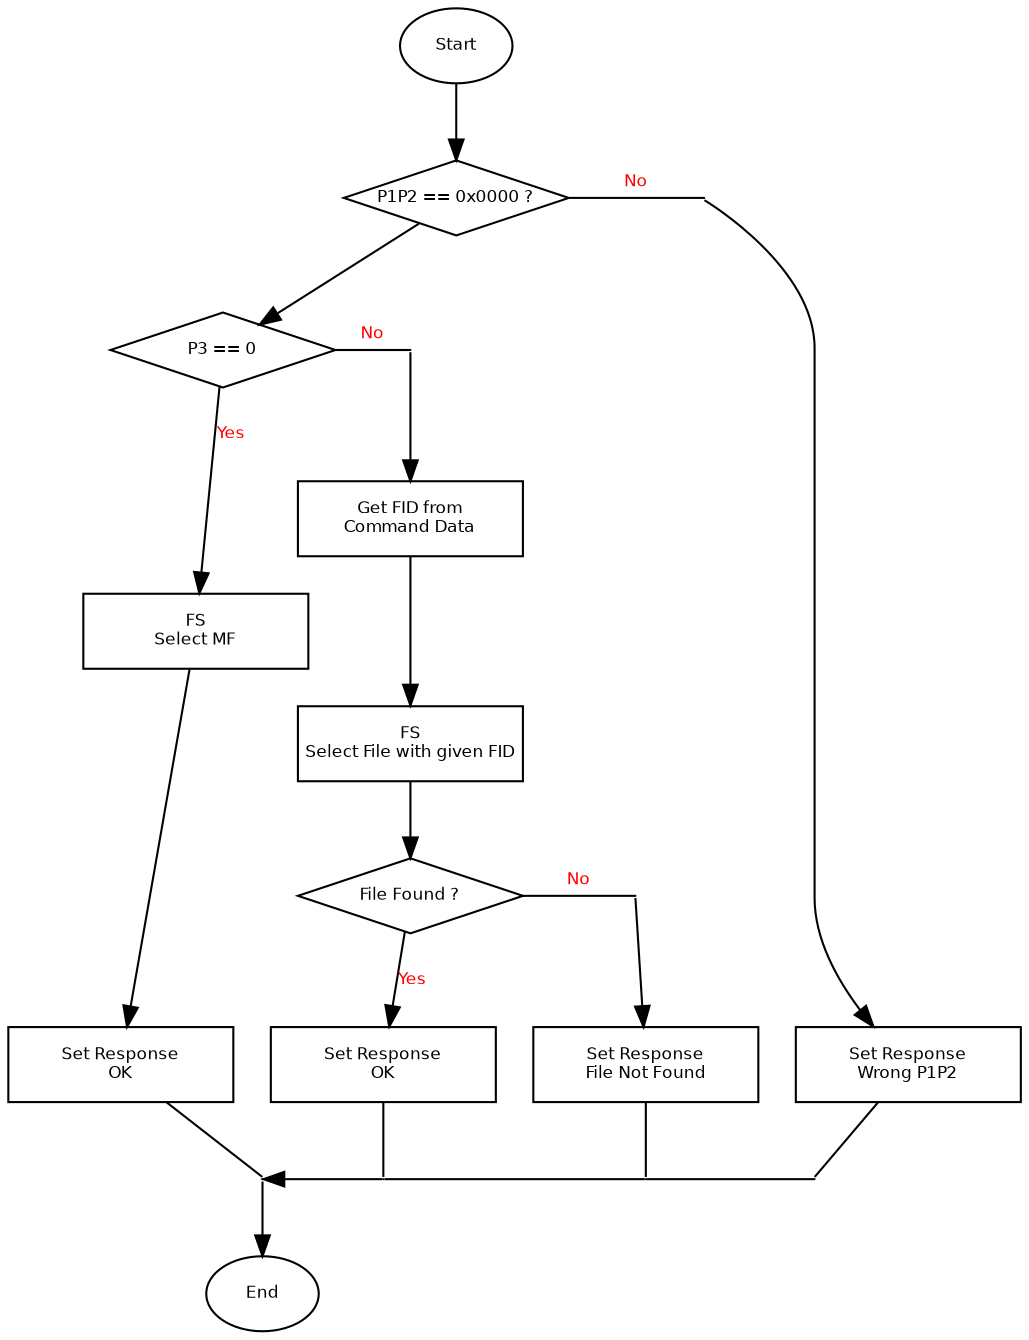 digraph Flow_StateInit {
 
 node [
         fontname = "Bitstream Vera Sans"
         fontsize = 8
         shape = "record"
     ]

 edge [
         fontname = "Bitstream Vera Sans"
         fontsize = 8
         fontcolor = "Red"
     ]

// all blocks
start [label="Start", shape="oval"];
check_p1p2 [label="P1P2 == 0x0000 ?", shape="diamond", fixedsize=true, width=1.5]
check_p3 [label="P3 == 0", shape="diamond", fixedsize=true, width=1.5]
selectmf [label="FS\nSelect MF", shape="box", fixedsize=true, width=1.5]
getdata [label="Get FID from\nCommand Data", shape="box", fixedsize=true, width=1.5]
selectfid [label="FS\nSelect File with given FID", shape="box", fixedsize=true, width=1.5]
found [label="File Found ?", shape="diamond", fixedsize=true, width=1.5]
{
rank=same;
set_sw1 [label="Set Response\nOK", shape="box", fixedsize=true, width=1.5]
set_sw2 [label="Set Response\nOK", shape="box", fixedsize=true, width=1.5]
set_sw3 [label="Set Response\nFile Not Found", shape="box", fixedsize=true, width=1.5]
set_sw4 [label="Set Response\nWrong P1P2", shape="box", fixedsize=true, width=1.5]
}

end [label="End", shape="oval"];

// relations
start -> check_p1p2

check_p1p2 -> check_p3

c0b [width=0, shape="point", label="."];
check_p3 -> selectmf [label="Yes"]
selectmf -> set_sw1
set_sw1 -> c0b [arrowhead=none]

c1a [width=0, shape="point", label="."];
c1b [width=0, shape="point", label="."];
{rank=same; check_p3 -> c1a [label="No", arrowhead=none];}
c1a -> getdata
getdata -> selectfid
selectfid -> found
found -> set_sw2 [label="Yes"]
set_sw2 -> c1b [arrowhead=none]

c11a [width=0, shape="point", label="."];
c11b [width=0, shape="point", label="."];
{rank=same; found -> c11a [label="No", arrowhead=none];}
c11a -> set_sw3
set_sw3 -> c11b [arrowhead=none]

b1a [width=0, shape="point", label="."];
b1b [width=0, shape="point", label="."];
{rank=same; check_p1p2 -> b1a [label="No", arrowhead=none];}
b1a -> set_sw4
set_sw4 -> b1b [arrowhead=none]

{
rank=same
c11b -> b1b [dir=back, arrowtail=none]
c1b -> c11b [dir=back, arrowtail=none]
c0b -> c1b [dir=back]
}
c0b -> end

}
